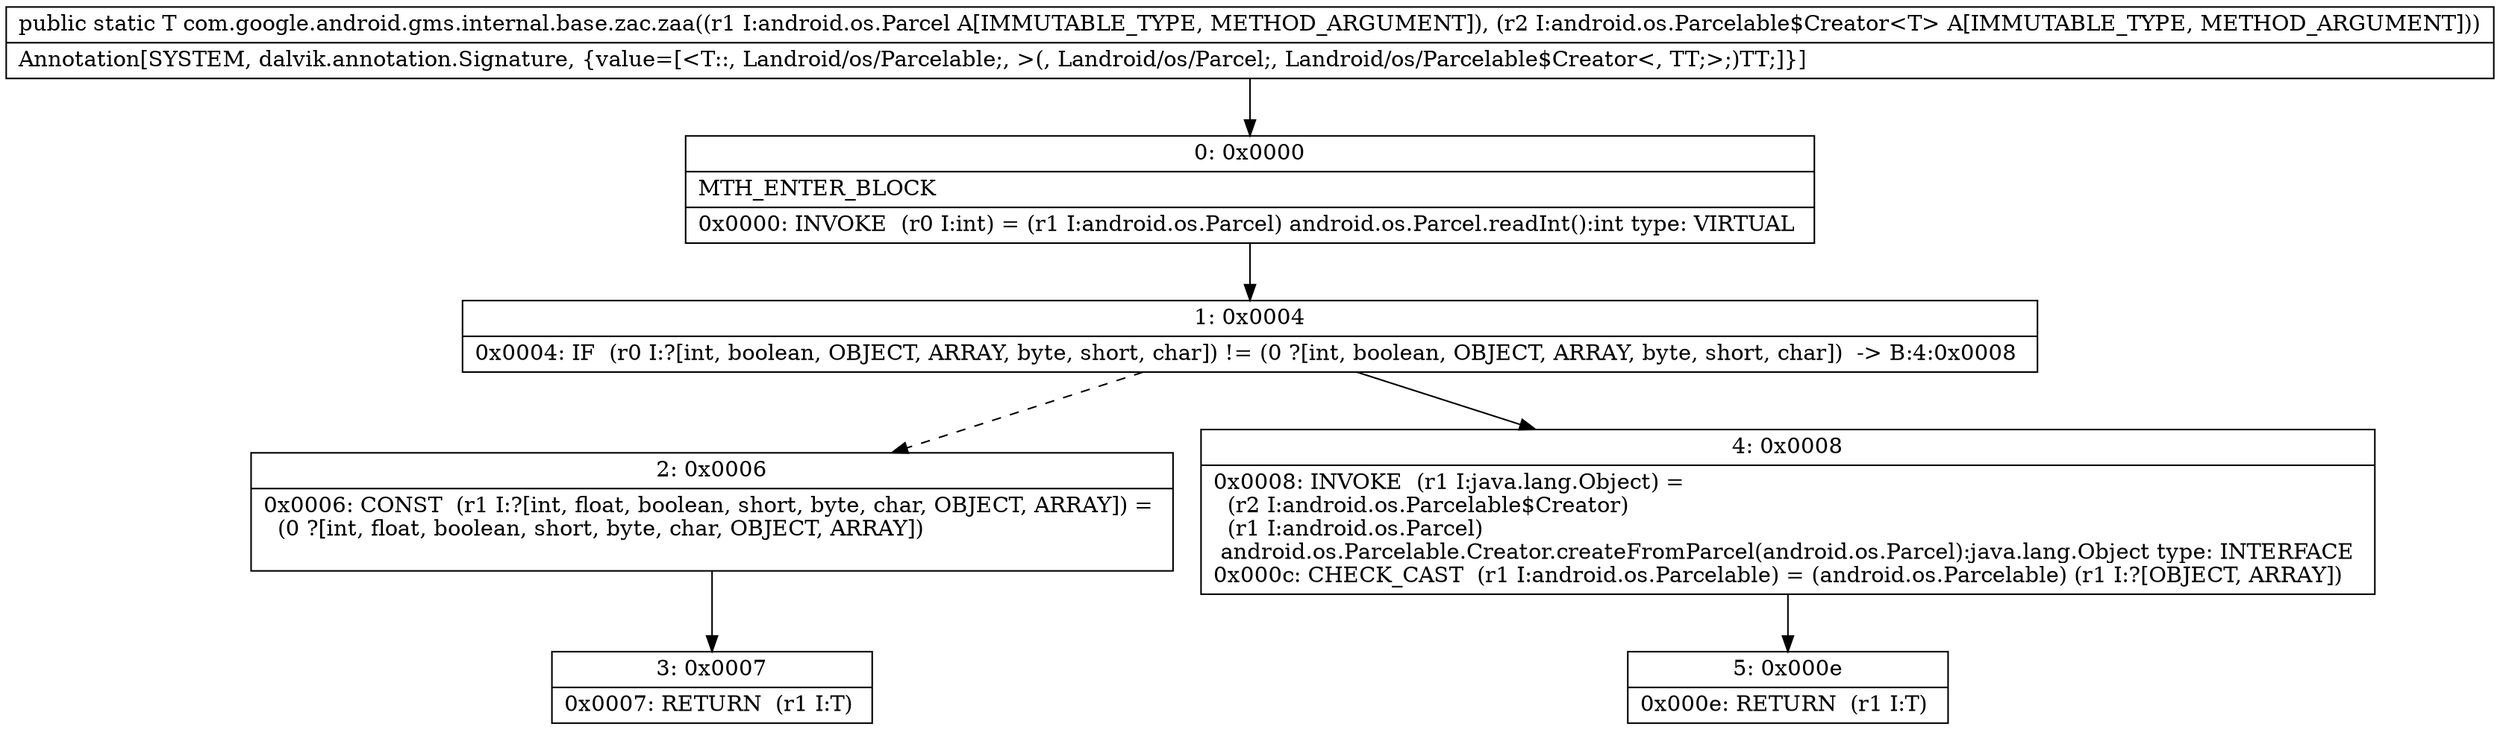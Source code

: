 digraph "CFG forcom.google.android.gms.internal.base.zac.zaa(Landroid\/os\/Parcel;Landroid\/os\/Parcelable$Creator;)Landroid\/os\/Parcelable;" {
Node_0 [shape=record,label="{0\:\ 0x0000|MTH_ENTER_BLOCK\l|0x0000: INVOKE  (r0 I:int) = (r1 I:android.os.Parcel) android.os.Parcel.readInt():int type: VIRTUAL \l}"];
Node_1 [shape=record,label="{1\:\ 0x0004|0x0004: IF  (r0 I:?[int, boolean, OBJECT, ARRAY, byte, short, char]) != (0 ?[int, boolean, OBJECT, ARRAY, byte, short, char])  \-\> B:4:0x0008 \l}"];
Node_2 [shape=record,label="{2\:\ 0x0006|0x0006: CONST  (r1 I:?[int, float, boolean, short, byte, char, OBJECT, ARRAY]) = \l  (0 ?[int, float, boolean, short, byte, char, OBJECT, ARRAY])\l \l}"];
Node_3 [shape=record,label="{3\:\ 0x0007|0x0007: RETURN  (r1 I:T) \l}"];
Node_4 [shape=record,label="{4\:\ 0x0008|0x0008: INVOKE  (r1 I:java.lang.Object) = \l  (r2 I:android.os.Parcelable$Creator)\l  (r1 I:android.os.Parcel)\l android.os.Parcelable.Creator.createFromParcel(android.os.Parcel):java.lang.Object type: INTERFACE \l0x000c: CHECK_CAST  (r1 I:android.os.Parcelable) = (android.os.Parcelable) (r1 I:?[OBJECT, ARRAY]) \l}"];
Node_5 [shape=record,label="{5\:\ 0x000e|0x000e: RETURN  (r1 I:T) \l}"];
MethodNode[shape=record,label="{public static T com.google.android.gms.internal.base.zac.zaa((r1 I:android.os.Parcel A[IMMUTABLE_TYPE, METHOD_ARGUMENT]), (r2 I:android.os.Parcelable$Creator\<T\> A[IMMUTABLE_TYPE, METHOD_ARGUMENT]))  | Annotation[SYSTEM, dalvik.annotation.Signature, \{value=[\<T::, Landroid\/os\/Parcelable;, \>(, Landroid\/os\/Parcel;, Landroid\/os\/Parcelable$Creator\<, TT;\>;)TT;]\}]\l}"];
MethodNode -> Node_0;
Node_0 -> Node_1;
Node_1 -> Node_2[style=dashed];
Node_1 -> Node_4;
Node_2 -> Node_3;
Node_4 -> Node_5;
}

